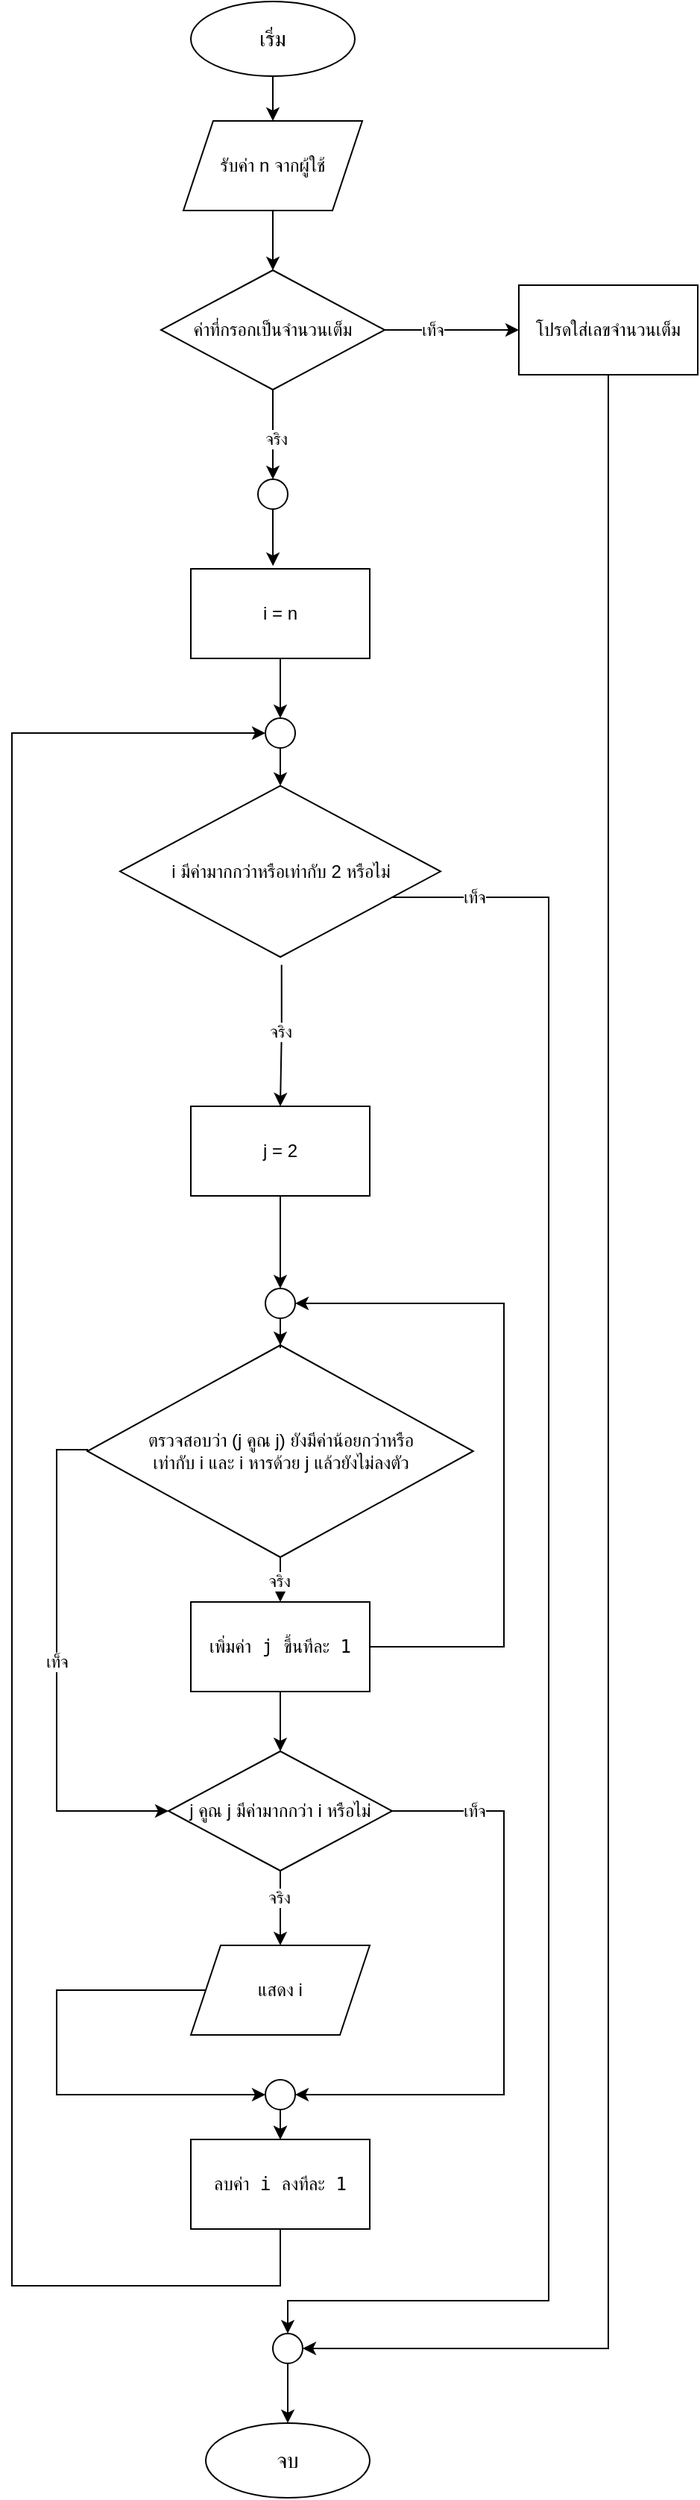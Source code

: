 <mxfile version="28.1.2">
  <diagram name="หน้า-1" id="C7PLJoMffhd8uLANwb6m">
    <mxGraphModel dx="1042" dy="562" grid="1" gridSize="10" guides="1" tooltips="1" connect="1" arrows="1" fold="1" page="1" pageScale="1" pageWidth="1654" pageHeight="2336" math="0" shadow="0">
      <root>
        <mxCell id="0" />
        <mxCell id="1" parent="0" />
        <mxCell id="bYxphAqiSCyFqXHlekbz-28" style="edgeStyle=orthogonalEdgeStyle;rounded=0;orthogonalLoop=1;jettySize=auto;html=1;entryX=0.5;entryY=0;entryDx=0;entryDy=0;" parent="1" source="zyjmNUo7LAtH4UfLsvOI-1" target="zyjmNUo7LAtH4UfLsvOI-3" edge="1">
          <mxGeometry relative="1" as="geometry" />
        </mxCell>
        <mxCell id="zyjmNUo7LAtH4UfLsvOI-1" value="&lt;font style=&quot;font-size: 14px;&quot;&gt;เริ่ม&lt;/font&gt;" style="ellipse;whiteSpace=wrap;html=1;" parent="1" vertex="1">
          <mxGeometry x="520" y="330" width="110" height="50" as="geometry" />
        </mxCell>
        <mxCell id="lN0C34qINitGibkDusYB-6" style="edgeStyle=orthogonalEdgeStyle;rounded=0;orthogonalLoop=1;jettySize=auto;html=1;entryX=0;entryY=0.5;entryDx=0;entryDy=0;" parent="1" source="lN0C34qINitGibkDusYB-3" target="lN0C34qINitGibkDusYB-5" edge="1">
          <mxGeometry relative="1" as="geometry">
            <mxPoint x="820" y="570" as="targetPoint" />
          </mxGeometry>
        </mxCell>
        <mxCell id="lN0C34qINitGibkDusYB-38" value="เท็จ" style="edgeLabel;html=1;align=center;verticalAlign=middle;resizable=0;points=[];" parent="lN0C34qINitGibkDusYB-6" vertex="1" connectable="0">
          <mxGeometry x="-0.292" relative="1" as="geometry">
            <mxPoint as="offset" />
          </mxGeometry>
        </mxCell>
        <mxCell id="lN0C34qINitGibkDusYB-33" style="edgeStyle=orthogonalEdgeStyle;rounded=0;orthogonalLoop=1;jettySize=auto;html=1;entryX=0.5;entryY=0;entryDx=0;entryDy=0;" parent="1" source="lN0C34qINitGibkDusYB-3" target="lN0C34qINitGibkDusYB-32" edge="1">
          <mxGeometry relative="1" as="geometry" />
        </mxCell>
        <mxCell id="lN0C34qINitGibkDusYB-39" value="จริง" style="edgeLabel;html=1;align=center;verticalAlign=middle;resizable=0;points=[];" parent="lN0C34qINitGibkDusYB-33" vertex="1" connectable="0">
          <mxGeometry x="0.088" y="2" relative="1" as="geometry">
            <mxPoint as="offset" />
          </mxGeometry>
        </mxCell>
        <mxCell id="lN0C34qINitGibkDusYB-3" value="&lt;div&gt;ค่าที่กรอกเป็นจำนวนเต็ม&lt;/div&gt;" style="rhombus;whiteSpace=wrap;html=1;" parent="1" vertex="1">
          <mxGeometry x="500" y="510" width="150" height="80" as="geometry" />
        </mxCell>
        <mxCell id="bYxphAqiSCyFqXHlekbz-29" style="edgeStyle=orthogonalEdgeStyle;rounded=0;orthogonalLoop=1;jettySize=auto;html=1;entryX=1;entryY=0.5;entryDx=0;entryDy=0;" parent="1" source="lN0C34qINitGibkDusYB-5" target="bYxphAqiSCyFqXHlekbz-30" edge="1">
          <mxGeometry relative="1" as="geometry">
            <mxPoint x="710" y="1990" as="targetPoint" />
            <Array as="points">
              <mxPoint x="800" y="1902" />
            </Array>
          </mxGeometry>
        </mxCell>
        <mxCell id="lN0C34qINitGibkDusYB-5" value="โปรดใส่เลขจำนวนเต็ม" style="rounded=0;whiteSpace=wrap;html=1;" parent="1" vertex="1">
          <mxGeometry x="740" y="520" width="120" height="60" as="geometry" />
        </mxCell>
        <mxCell id="lN0C34qINitGibkDusYB-111" style="edgeStyle=orthogonalEdgeStyle;rounded=0;orthogonalLoop=1;jettySize=auto;html=1;entryX=0.5;entryY=0;entryDx=0;entryDy=0;" parent="1" source="lN0C34qINitGibkDusYB-8" target="lN0C34qINitGibkDusYB-110" edge="1">
          <mxGeometry relative="1" as="geometry" />
        </mxCell>
        <mxCell id="lN0C34qINitGibkDusYB-8" value="i = n" style="rounded=0;whiteSpace=wrap;html=1;" parent="1" vertex="1">
          <mxGeometry x="520" y="710" width="120" height="60" as="geometry" />
        </mxCell>
        <mxCell id="lN0C34qINitGibkDusYB-32" value="" style="ellipse;whiteSpace=wrap;html=1;" parent="1" vertex="1">
          <mxGeometry x="565" y="650" width="20" height="20" as="geometry" />
        </mxCell>
        <mxCell id="lN0C34qINitGibkDusYB-34" style="edgeStyle=orthogonalEdgeStyle;rounded=0;orthogonalLoop=1;jettySize=auto;html=1;entryX=0.459;entryY=-0.032;entryDx=0;entryDy=0;entryPerimeter=0;" parent="1" source="lN0C34qINitGibkDusYB-32" target="lN0C34qINitGibkDusYB-8" edge="1">
          <mxGeometry relative="1" as="geometry" />
        </mxCell>
        <mxCell id="lN0C34qINitGibkDusYB-37" style="edgeStyle=orthogonalEdgeStyle;rounded=0;orthogonalLoop=1;jettySize=auto;html=1;entryX=0.5;entryY=0;entryDx=0;entryDy=0;" parent="1" source="zyjmNUo7LAtH4UfLsvOI-3" target="lN0C34qINitGibkDusYB-3" edge="1">
          <mxGeometry relative="1" as="geometry" />
        </mxCell>
        <mxCell id="lN0C34qINitGibkDusYB-50" style="edgeStyle=orthogonalEdgeStyle;rounded=0;orthogonalLoop=1;jettySize=auto;html=1;entryX=0.5;entryY=0;entryDx=0;entryDy=0;exitX=0.504;exitY=1.046;exitDx=0;exitDy=0;exitPerimeter=0;" parent="1" source="lN0C34qINitGibkDusYB-43" target="lN0C34qINitGibkDusYB-49" edge="1">
          <mxGeometry relative="1" as="geometry">
            <mxPoint x="580" y="1020" as="sourcePoint" />
          </mxGeometry>
        </mxCell>
        <mxCell id="bYxphAqiSCyFqXHlekbz-33" style="edgeStyle=orthogonalEdgeStyle;rounded=0;orthogonalLoop=1;jettySize=auto;html=1;entryX=0.5;entryY=0;entryDx=0;entryDy=0;" parent="1" target="bYxphAqiSCyFqXHlekbz-30" edge="1">
          <mxGeometry relative="1" as="geometry">
            <Array as="points">
              <mxPoint x="760" y="930" />
              <mxPoint x="760" y="1870" />
              <mxPoint x="585" y="1870" />
            </Array>
            <mxPoint x="584.911" y="930.048" as="sourcePoint" />
            <mxPoint x="515" y="1892" as="targetPoint" />
          </mxGeometry>
        </mxCell>
        <mxCell id="lN0C34qINitGibkDusYB-43" value="i มีค่ามากกว่าหรือเท่ากับ 2 หรือไม่" style="rhombus;whiteSpace=wrap;html=1;" parent="1" vertex="1">
          <mxGeometry x="472.5" y="855.33" width="215" height="114.67" as="geometry" />
        </mxCell>
        <mxCell id="lN0C34qINitGibkDusYB-49" value="j = 2" style="rounded=0;whiteSpace=wrap;html=1;" parent="1" vertex="1">
          <mxGeometry x="520" y="1070" width="120" height="60" as="geometry" />
        </mxCell>
        <mxCell id="lN0C34qINitGibkDusYB-58" style="edgeStyle=orthogonalEdgeStyle;rounded=0;orthogonalLoop=1;jettySize=auto;html=1;entryX=0.5;entryY=0;entryDx=0;entryDy=0;" parent="1" source="bYxphAqiSCyFqXHlekbz-9" target="lN0C34qINitGibkDusYB-57" edge="1">
          <mxGeometry relative="1" as="geometry" />
        </mxCell>
        <mxCell id="lN0C34qINitGibkDusYB-99" style="edgeStyle=orthogonalEdgeStyle;rounded=0;orthogonalLoop=1;jettySize=auto;html=1;exitX=0;exitY=0.5;exitDx=0;exitDy=0;entryX=0;entryY=0.5;entryDx=0;entryDy=0;" parent="1" source="lN0C34qINitGibkDusYB-53" target="lN0C34qINitGibkDusYB-57" edge="1">
          <mxGeometry relative="1" as="geometry">
            <mxPoint x="550" y="1572" as="targetPoint" />
            <Array as="points">
              <mxPoint x="430" y="1300" />
              <mxPoint x="430" y="1542" />
            </Array>
          </mxGeometry>
        </mxCell>
        <mxCell id="lN0C34qINitGibkDusYB-53" value="ตรวจสอบว่า (j คูณ j) ยังมีค่าน้อยกว่าหรือ&#xa;เท่ากับ i และ i หารด้วย j แล้วยังไม่ลงตัว" style="rhombus;whiteSpace=wrap;html=1;" parent="1" vertex="1">
          <mxGeometry x="450.62" y="1230" width="258.76" height="142" as="geometry" />
        </mxCell>
        <mxCell id="lN0C34qINitGibkDusYB-91" style="edgeStyle=orthogonalEdgeStyle;rounded=0;orthogonalLoop=1;jettySize=auto;html=1;entryX=1;entryY=0.5;entryDx=0;entryDy=0;" parent="1" source="lN0C34qINitGibkDusYB-57" target="bYxphAqiSCyFqXHlekbz-19" edge="1">
          <mxGeometry relative="1" as="geometry">
            <mxPoint x="750" y="1572" as="targetPoint" />
            <Array as="points">
              <mxPoint x="730" y="1542" />
              <mxPoint x="730" y="1732" />
            </Array>
          </mxGeometry>
        </mxCell>
        <mxCell id="lN0C34qINitGibkDusYB-94" style="edgeStyle=orthogonalEdgeStyle;rounded=0;orthogonalLoop=1;jettySize=auto;html=1;entryX=0.5;entryY=0;entryDx=0;entryDy=0;" parent="1" source="lN0C34qINitGibkDusYB-57" target="lN0C34qINitGibkDusYB-106" edge="1">
          <mxGeometry relative="1" as="geometry">
            <mxPoint x="580" y="1602" as="targetPoint" />
          </mxGeometry>
        </mxCell>
        <mxCell id="lN0C34qINitGibkDusYB-57" value="j คูณ j มีค่ามากกว่า i หรือไม่" style="rhombus;whiteSpace=wrap;html=1;" parent="1" vertex="1">
          <mxGeometry x="505" y="1502" width="150" height="80" as="geometry" />
        </mxCell>
        <mxCell id="lN0C34qINitGibkDusYB-67" style="edgeStyle=orthogonalEdgeStyle;rounded=0;orthogonalLoop=1;jettySize=auto;html=1;entryX=0.5;entryY=0;entryDx=0;entryDy=0;" parent="1" source="lN0C34qINitGibkDusYB-64" target="lN0C34qINitGibkDusYB-53" edge="1">
          <mxGeometry relative="1" as="geometry" />
        </mxCell>
        <mxCell id="lN0C34qINitGibkDusYB-64" value="" style="ellipse;whiteSpace=wrap;html=1;" parent="1" vertex="1">
          <mxGeometry x="570" y="1192" width="20" height="20" as="geometry" />
        </mxCell>
        <mxCell id="lN0C34qINitGibkDusYB-88" value="&lt;font style=&quot;font-size: 14px;&quot;&gt;จบ&lt;/font&gt;" style="ellipse;whiteSpace=wrap;html=1;" parent="1" vertex="1">
          <mxGeometry x="530" y="1952" width="110" height="50" as="geometry" />
        </mxCell>
        <mxCell id="bYxphAqiSCyFqXHlekbz-17" style="edgeStyle=orthogonalEdgeStyle;rounded=0;orthogonalLoop=1;jettySize=auto;html=1;entryX=0.5;entryY=0;entryDx=0;entryDy=0;" parent="1" source="bYxphAqiSCyFqXHlekbz-19" target="lN0C34qINitGibkDusYB-96" edge="1">
          <mxGeometry relative="1" as="geometry">
            <Array as="points" />
          </mxGeometry>
        </mxCell>
        <mxCell id="bYxphAqiSCyFqXHlekbz-22" style="edgeStyle=orthogonalEdgeStyle;rounded=0;orthogonalLoop=1;jettySize=auto;html=1;entryX=0;entryY=0.5;entryDx=0;entryDy=0;" parent="1" source="lN0C34qINitGibkDusYB-96" target="lN0C34qINitGibkDusYB-110" edge="1">
          <mxGeometry relative="1" as="geometry">
            <Array as="points">
              <mxPoint x="400" y="1860" />
              <mxPoint x="400" y="820" />
            </Array>
          </mxGeometry>
        </mxCell>
        <mxCell id="lN0C34qINitGibkDusYB-96" value="&lt;span style=&quot;font-family: monospace;&quot;&gt;ลบค่า i ลงทีละ 1&lt;/span&gt;" style="rounded=0;whiteSpace=wrap;html=1;" parent="1" vertex="1">
          <mxGeometry x="520" y="1762" width="120" height="60" as="geometry" />
        </mxCell>
        <mxCell id="lN0C34qINitGibkDusYB-105" style="edgeStyle=orthogonalEdgeStyle;rounded=0;orthogonalLoop=1;jettySize=auto;html=1;exitX=0.5;exitY=1;exitDx=0;exitDy=0;entryX=0.5;entryY=0;entryDx=0;entryDy=0;" parent="1" source="lN0C34qINitGibkDusYB-49" target="lN0C34qINitGibkDusYB-64" edge="1">
          <mxGeometry relative="1" as="geometry" />
        </mxCell>
        <mxCell id="bYxphAqiSCyFqXHlekbz-18" style="edgeStyle=orthogonalEdgeStyle;rounded=0;orthogonalLoop=1;jettySize=auto;html=1;entryX=0;entryY=0.5;entryDx=0;entryDy=0;" parent="1" source="lN0C34qINitGibkDusYB-106" target="bYxphAqiSCyFqXHlekbz-19" edge="1">
          <mxGeometry relative="1" as="geometry">
            <mxPoint x="430" y="2032" as="targetPoint" />
            <Array as="points">
              <mxPoint x="430" y="1662" />
              <mxPoint x="430" y="1732" />
            </Array>
          </mxGeometry>
        </mxCell>
        <mxCell id="lN0C34qINitGibkDusYB-106" value="แสดง i" style="shape=parallelogram;perimeter=parallelogramPerimeter;whiteSpace=wrap;html=1;fixedSize=1;" parent="1" vertex="1">
          <mxGeometry x="520" y="1632" width="120" height="60" as="geometry" />
        </mxCell>
        <mxCell id="lN0C34qINitGibkDusYB-112" style="edgeStyle=orthogonalEdgeStyle;rounded=0;orthogonalLoop=1;jettySize=auto;html=1;entryX=0.5;entryY=0;entryDx=0;entryDy=0;" parent="1" source="lN0C34qINitGibkDusYB-110" target="lN0C34qINitGibkDusYB-43" edge="1">
          <mxGeometry relative="1" as="geometry" />
        </mxCell>
        <mxCell id="lN0C34qINitGibkDusYB-110" value="" style="ellipse;whiteSpace=wrap;html=1;" parent="1" vertex="1">
          <mxGeometry x="570" y="810" width="20" height="20" as="geometry" />
        </mxCell>
        <mxCell id="bYxphAqiSCyFqXHlekbz-3" value="เท็จ" style="edgeLabel;html=1;align=center;verticalAlign=middle;resizable=0;points=[];" parent="1" vertex="1" connectable="0">
          <mxGeometry x="710" y="930" as="geometry" />
        </mxCell>
        <mxCell id="bYxphAqiSCyFqXHlekbz-4" value="จริง" style="edgeLabel;html=1;align=center;verticalAlign=middle;resizable=0;points=[];" parent="1" vertex="1" connectable="0">
          <mxGeometry x="580" y="1020" as="geometry" />
        </mxCell>
        <mxCell id="bYxphAqiSCyFqXHlekbz-6" value="เท็จ" style="edgeLabel;html=1;align=center;verticalAlign=middle;resizable=0;points=[];" parent="1" vertex="1" connectable="0">
          <mxGeometry x="430" y="1442" as="geometry" />
        </mxCell>
        <mxCell id="bYxphAqiSCyFqXHlekbz-10" value="" style="edgeStyle=orthogonalEdgeStyle;rounded=0;orthogonalLoop=1;jettySize=auto;html=1;entryX=0.5;entryY=0;entryDx=0;entryDy=0;" parent="1" source="lN0C34qINitGibkDusYB-53" target="bYxphAqiSCyFqXHlekbz-9" edge="1">
          <mxGeometry relative="1" as="geometry">
            <mxPoint x="580" y="1345" as="sourcePoint" />
            <mxPoint x="580" y="1482" as="targetPoint" />
          </mxGeometry>
        </mxCell>
        <mxCell id="bYxphAqiSCyFqXHlekbz-12" style="edgeStyle=orthogonalEdgeStyle;rounded=0;orthogonalLoop=1;jettySize=auto;html=1;entryX=1;entryY=0.5;entryDx=0;entryDy=0;" parent="1" source="bYxphAqiSCyFqXHlekbz-9" target="lN0C34qINitGibkDusYB-64" edge="1">
          <mxGeometry relative="1" as="geometry">
            <mxPoint x="600" y="1172" as="targetPoint" />
            <Array as="points">
              <mxPoint x="730" y="1432" />
              <mxPoint x="730" y="1202" />
            </Array>
          </mxGeometry>
        </mxCell>
        <mxCell id="bYxphAqiSCyFqXHlekbz-9" value="&lt;code data-end=&quot;598&quot; data-start=&quot;587&quot;&gt;เพิ่มค่า j ขึ้นทีละ 1&lt;/code&gt;" style="rounded=0;whiteSpace=wrap;html=1;" parent="1" vertex="1">
          <mxGeometry x="520" y="1402" width="120" height="60" as="geometry" />
        </mxCell>
        <mxCell id="bYxphAqiSCyFqXHlekbz-11" value="จริง" style="edgeLabel;html=1;align=center;verticalAlign=middle;resizable=0;points=[];" parent="1" vertex="1" connectable="0">
          <mxGeometry x="600" y="1390" as="geometry">
            <mxPoint x="-21" y="-2" as="offset" />
          </mxGeometry>
        </mxCell>
        <mxCell id="bYxphAqiSCyFqXHlekbz-15" value="จริง" style="edgeLabel;html=1;align=center;verticalAlign=middle;resizable=0;points=[];" parent="1" vertex="1" connectable="0">
          <mxGeometry x="600" y="1602" as="geometry">
            <mxPoint x="-21" y="-2" as="offset" />
          </mxGeometry>
        </mxCell>
        <mxCell id="bYxphAqiSCyFqXHlekbz-16" value="เท็จ" style="edgeLabel;html=1;align=center;verticalAlign=middle;resizable=0;points=[];" parent="1" vertex="1" connectable="0">
          <mxGeometry x="710" y="1542" as="geometry" />
        </mxCell>
        <mxCell id="bYxphAqiSCyFqXHlekbz-21" value="" style="edgeStyle=orthogonalEdgeStyle;rounded=0;orthogonalLoop=1;jettySize=auto;html=1;" parent="1" source="bYxphAqiSCyFqXHlekbz-19" target="lN0C34qINitGibkDusYB-96" edge="1">
          <mxGeometry relative="1" as="geometry" />
        </mxCell>
        <mxCell id="bYxphAqiSCyFqXHlekbz-19" value="" style="ellipse;whiteSpace=wrap;html=1;" parent="1" vertex="1">
          <mxGeometry x="570" y="1722" width="20" height="20" as="geometry" />
        </mxCell>
        <mxCell id="zyjmNUo7LAtH4UfLsvOI-3" value="รับค่า n จากผู้ใช้" style="shape=parallelogram;perimeter=parallelogramPerimeter;whiteSpace=wrap;html=1;fixedSize=1;" parent="1" vertex="1">
          <mxGeometry x="515" y="410" width="120" height="60" as="geometry" />
        </mxCell>
        <mxCell id="bYxphAqiSCyFqXHlekbz-32" value="" style="edgeStyle=orthogonalEdgeStyle;rounded=0;orthogonalLoop=1;jettySize=auto;html=1;" parent="1" source="bYxphAqiSCyFqXHlekbz-30" target="lN0C34qINitGibkDusYB-88" edge="1">
          <mxGeometry relative="1" as="geometry" />
        </mxCell>
        <mxCell id="bYxphAqiSCyFqXHlekbz-30" value="" style="ellipse;whiteSpace=wrap;html=1;" parent="1" vertex="1">
          <mxGeometry x="575" y="1892" width="20" height="20" as="geometry" />
        </mxCell>
      </root>
    </mxGraphModel>
  </diagram>
</mxfile>
